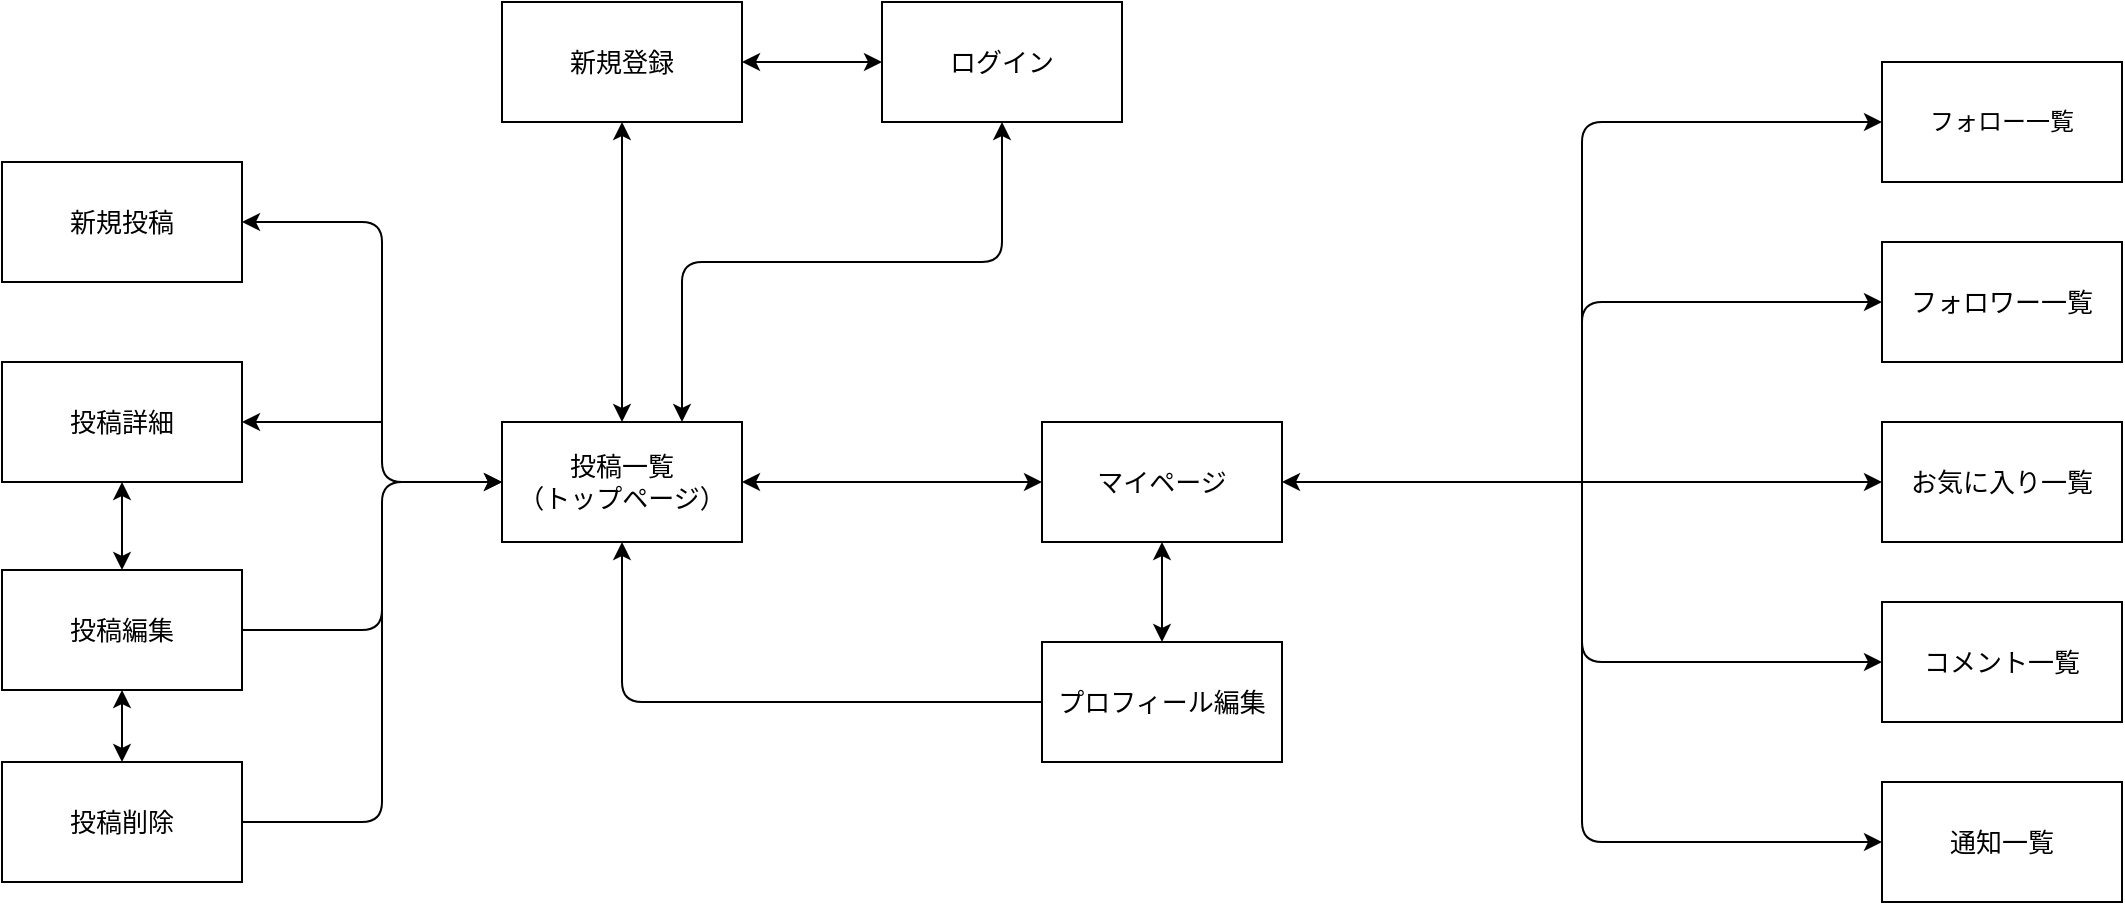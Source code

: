 <mxfile>
    <diagram id="zX04DFOyYOUxvYwNtEzM" name="画面遷移図">
        <mxGraphModel dx="973" dy="532" grid="1" gridSize="10" guides="1" tooltips="1" connect="1" arrows="1" fold="1" page="1" pageScale="1" pageWidth="1169" pageHeight="827" math="0" shadow="0">
            <root>
                <mxCell id="0"/>
                <mxCell id="1" parent="0"/>
                <mxCell id="34" style="edgeStyle=none;html=1;fontSize=13;startArrow=classic;startFill=1;endArrow=none;endFill=0;" parent="1" source="2" edge="1">
                    <mxGeometry relative="1" as="geometry">
                        <mxPoint x="850" y="240" as="targetPoint"/>
                        <Array as="points">
                            <mxPoint x="850" y="130"/>
                        </Array>
                    </mxGeometry>
                </mxCell>
                <mxCell id="2" value="フォロー一覧" style="whiteSpace=wrap;html=1;" parent="1" vertex="1">
                    <mxGeometry x="1000" y="100" width="120" height="60" as="geometry"/>
                </mxCell>
                <mxCell id="33" style="edgeStyle=none;html=1;fontSize=13;startArrow=classic;startFill=1;endArrow=none;endFill=0;" parent="1" source="3" edge="1">
                    <mxGeometry relative="1" as="geometry">
                        <mxPoint x="850" y="310" as="targetPoint"/>
                        <Array as="points">
                            <mxPoint x="850" y="220"/>
                        </Array>
                    </mxGeometry>
                </mxCell>
                <mxCell id="3" value="フォロワー一覧" style="whiteSpace=wrap;html=1;fontSize=13;" parent="1" vertex="1">
                    <mxGeometry x="1000" y="190" width="120" height="60" as="geometry"/>
                </mxCell>
                <mxCell id="4" value="お気に入り一覧" style="whiteSpace=wrap;html=1;fontSize=13;" parent="1" vertex="1">
                    <mxGeometry x="1000" y="280" width="120" height="60" as="geometry"/>
                </mxCell>
                <mxCell id="35" style="edgeStyle=none;html=1;fontSize=13;startArrow=classic;startFill=1;endArrow=none;endFill=0;" parent="1" source="6" edge="1">
                    <mxGeometry relative="1" as="geometry">
                        <mxPoint x="850" y="310" as="targetPoint"/>
                        <Array as="points">
                            <mxPoint x="850" y="400"/>
                        </Array>
                    </mxGeometry>
                </mxCell>
                <mxCell id="6" value="コメント一覧" style="whiteSpace=wrap;html=1;fontSize=13;" parent="1" vertex="1">
                    <mxGeometry x="1000" y="370" width="120" height="60" as="geometry"/>
                </mxCell>
                <mxCell id="36" style="edgeStyle=none;html=1;fontSize=13;startArrow=classic;startFill=1;endArrow=none;endFill=0;" parent="1" source="7" edge="1">
                    <mxGeometry relative="1" as="geometry">
                        <mxPoint x="850" y="390" as="targetPoint"/>
                        <Array as="points">
                            <mxPoint x="850" y="490"/>
                        </Array>
                    </mxGeometry>
                </mxCell>
                <mxCell id="7" value="通知一覧" style="whiteSpace=wrap;html=1;fontSize=13;" parent="1" vertex="1">
                    <mxGeometry x="1000" y="460" width="120" height="60" as="geometry"/>
                </mxCell>
                <mxCell id="27" style="edgeStyle=none;html=1;entryX=1;entryY=0.5;entryDx=0;entryDy=0;fontSize=13;startArrow=classic;startFill=1;endArrow=classic;endFill=1;" parent="1" source="8" target="10" edge="1">
                    <mxGeometry relative="1" as="geometry"/>
                </mxCell>
                <mxCell id="28" style="edgeStyle=none;html=1;entryX=0.5;entryY=0;entryDx=0;entryDy=0;fontSize=13;startArrow=classic;startFill=1;endArrow=classic;endFill=1;" parent="1" source="8" target="9" edge="1">
                    <mxGeometry relative="1" as="geometry"/>
                </mxCell>
                <mxCell id="32" style="edgeStyle=none;html=1;fontSize=13;startArrow=classic;startFill=1;endArrow=classic;endFill=1;entryX=0;entryY=0.5;entryDx=0;entryDy=0;" parent="1" source="8" target="4" edge="1">
                    <mxGeometry relative="1" as="geometry">
                        <mxPoint x="760" y="310" as="targetPoint"/>
                    </mxGeometry>
                </mxCell>
                <mxCell id="8" value="マイページ" style="whiteSpace=wrap;html=1;fontSize=13;" parent="1" vertex="1">
                    <mxGeometry x="580" y="280" width="120" height="60" as="geometry"/>
                </mxCell>
                <mxCell id="29" style="edgeStyle=none;html=1;entryX=0.5;entryY=1;entryDx=0;entryDy=0;fontSize=13;startArrow=none;startFill=0;endArrow=classic;endFill=1;" parent="1" source="9" target="10" edge="1">
                    <mxGeometry relative="1" as="geometry">
                        <Array as="points">
                            <mxPoint x="370" y="420"/>
                        </Array>
                    </mxGeometry>
                </mxCell>
                <mxCell id="9" value="プロフィール編集" style="whiteSpace=wrap;html=1;fontSize=13;" parent="1" vertex="1">
                    <mxGeometry x="580" y="390" width="120" height="60" as="geometry"/>
                </mxCell>
                <mxCell id="17" style="edgeStyle=none;html=1;exitX=0;exitY=0.5;exitDx=0;exitDy=0;entryX=1;entryY=0.5;entryDx=0;entryDy=0;fontSize=13;startArrow=classic;startFill=1;" parent="1" source="10" target="11" edge="1">
                    <mxGeometry relative="1" as="geometry">
                        <Array as="points">
                            <mxPoint x="250" y="310"/>
                            <mxPoint x="250" y="180"/>
                            <mxPoint x="220" y="180"/>
                        </Array>
                    </mxGeometry>
                </mxCell>
                <mxCell id="10" value="投稿一覧&lt;br&gt;（トップページ）" style="whiteSpace=wrap;html=1;fontSize=13;" parent="1" vertex="1">
                    <mxGeometry x="310" y="280" width="120" height="60" as="geometry"/>
                </mxCell>
                <mxCell id="11" value="新規投稿" style="whiteSpace=wrap;html=1;fontSize=13;" parent="1" vertex="1">
                    <mxGeometry x="60" y="150" width="120" height="60" as="geometry"/>
                </mxCell>
                <mxCell id="18" style="edgeStyle=none;html=1;fontSize=13;startArrow=classic;startFill=1;endArrow=none;endFill=0;" parent="1" source="12" edge="1">
                    <mxGeometry relative="1" as="geometry">
                        <mxPoint x="250" y="280" as="targetPoint"/>
                    </mxGeometry>
                </mxCell>
                <mxCell id="22" style="edgeStyle=none;html=1;entryX=0.5;entryY=0;entryDx=0;entryDy=0;fontSize=13;startArrow=classic;startFill=1;endArrow=classic;endFill=1;" parent="1" source="12" target="13" edge="1">
                    <mxGeometry relative="1" as="geometry"/>
                </mxCell>
                <mxCell id="12" value="投稿詳細" style="whiteSpace=wrap;html=1;fontSize=13;" parent="1" vertex="1">
                    <mxGeometry x="60" y="250" width="120" height="60" as="geometry"/>
                </mxCell>
                <mxCell id="20" style="edgeStyle=none;html=1;fontSize=13;startArrow=none;startFill=0;endArrow=classic;endFill=1;entryX=0;entryY=0.5;entryDx=0;entryDy=0;exitX=1;exitY=0.5;exitDx=0;exitDy=0;" parent="1" source="13" target="10" edge="1">
                    <mxGeometry relative="1" as="geometry">
                        <mxPoint x="250" y="384" as="targetPoint"/>
                        <Array as="points">
                            <mxPoint x="250" y="384"/>
                            <mxPoint x="250" y="310"/>
                        </Array>
                    </mxGeometry>
                </mxCell>
                <mxCell id="21" style="edgeStyle=none;html=1;entryX=0.5;entryY=0;entryDx=0;entryDy=0;fontSize=13;startArrow=classic;startFill=1;endArrow=classic;endFill=1;" parent="1" source="13" target="14" edge="1">
                    <mxGeometry relative="1" as="geometry"/>
                </mxCell>
                <mxCell id="13" value="投稿編集" style="whiteSpace=wrap;html=1;fontSize=13;" parent="1" vertex="1">
                    <mxGeometry x="60" y="354" width="120" height="60" as="geometry"/>
                </mxCell>
                <mxCell id="19" style="edgeStyle=none;html=1;fontSize=13;startArrow=none;startFill=0;endArrow=none;endFill=0;exitX=1;exitY=0.5;exitDx=0;exitDy=0;" parent="1" source="14" edge="1">
                    <mxGeometry relative="1" as="geometry">
                        <mxPoint x="250" y="370" as="targetPoint"/>
                        <Array as="points">
                            <mxPoint x="250" y="480"/>
                        </Array>
                    </mxGeometry>
                </mxCell>
                <mxCell id="14" value="投稿削除" style="whiteSpace=wrap;html=1;fontSize=13;" parent="1" vertex="1">
                    <mxGeometry x="60" y="450" width="120" height="60" as="geometry"/>
                </mxCell>
                <mxCell id="23" style="edgeStyle=none;html=1;entryX=0.5;entryY=0;entryDx=0;entryDy=0;fontSize=13;startArrow=classic;startFill=1;endArrow=classic;endFill=1;" parent="1" source="15" target="10" edge="1">
                    <mxGeometry relative="1" as="geometry">
                        <Array as="points">
                            <mxPoint x="370" y="200"/>
                        </Array>
                    </mxGeometry>
                </mxCell>
                <mxCell id="24" style="edgeStyle=none;html=1;entryX=0;entryY=0.5;entryDx=0;entryDy=0;fontSize=13;startArrow=classic;startFill=1;endArrow=classic;endFill=1;" parent="1" source="15" target="16" edge="1">
                    <mxGeometry relative="1" as="geometry"/>
                </mxCell>
                <mxCell id="15" value="新規登録" style="whiteSpace=wrap;html=1;fontSize=13;" parent="1" vertex="1">
                    <mxGeometry x="310" y="70" width="120" height="60" as="geometry"/>
                </mxCell>
                <mxCell id="25" style="edgeStyle=none;html=1;entryX=0.75;entryY=0;entryDx=0;entryDy=0;fontSize=13;startArrow=classic;startFill=1;endArrow=classic;endFill=1;exitX=0.5;exitY=1;exitDx=0;exitDy=0;" parent="1" source="16" target="10" edge="1">
                    <mxGeometry relative="1" as="geometry">
                        <Array as="points">
                            <mxPoint x="560" y="200"/>
                            <mxPoint x="400" y="200"/>
                        </Array>
                    </mxGeometry>
                </mxCell>
                <mxCell id="16" value="ログイン" style="whiteSpace=wrap;html=1;fontSize=13;" parent="1" vertex="1">
                    <mxGeometry x="500" y="70" width="120" height="60" as="geometry"/>
                </mxCell>
            </root>
        </mxGraphModel>
    </diagram>
    <diagram id="vlvvmcjwDH4on05KLwkE" name="ER図">
        <mxGraphModel dx="973" dy="532" grid="1" gridSize="10" guides="1" tooltips="1" connect="1" arrows="1" fold="1" page="1" pageScale="1" pageWidth="1169" pageHeight="827" math="0" shadow="0">
            <root>
                <mxCell id="XWs0DDtpmU0JPLkKXVTy-0"/>
                <mxCell id="XWs0DDtpmU0JPLkKXVTy-1" parent="XWs0DDtpmU0JPLkKXVTy-0"/>
                <mxCell id="kFcsNrejApRQYLj2k9H5-86" style="edgeStyle=none;html=1;entryX=1;entryY=0.5;entryDx=0;entryDy=0;fontSize=13;startArrow=ERone;startFill=0;endArrow=ERzeroToMany;endFill=0;exitX=0.25;exitY=1;exitDx=0;exitDy=0;" parent="XWs0DDtpmU0JPLkKXVTy-1" source="kFcsNrejApRQYLj2k9H5-0" target="kFcsNrejApRQYLj2k9H5-56" edge="1">
                    <mxGeometry relative="1" as="geometry">
                        <Array as="points">
                            <mxPoint x="360" y="695"/>
                        </Array>
                    </mxGeometry>
                </mxCell>
                <mxCell id="kFcsNrejApRQYLj2k9H5-87" style="edgeStyle=none;html=1;entryX=0;entryY=0.5;entryDx=0;entryDy=0;fontSize=13;startArrow=ERone;startFill=0;endArrow=ERzeroToMany;endFill=0;exitX=0.75;exitY=1;exitDx=0;exitDy=0;" parent="XWs0DDtpmU0JPLkKXVTy-1" source="kFcsNrejApRQYLj2k9H5-0" target="kFcsNrejApRQYLj2k9H5-43" edge="1">
                    <mxGeometry relative="1" as="geometry">
                        <Array as="points">
                            <mxPoint x="450" y="695"/>
                        </Array>
                    </mxGeometry>
                </mxCell>
                <mxCell id="kFcsNrejApRQYLj2k9H5-92" style="edgeStyle=none;html=1;entryX=0;entryY=0.5;entryDx=0;entryDy=0;fontSize=13;startArrow=ERone;startFill=0;endArrow=ERzeroToMany;endFill=0;" parent="XWs0DDtpmU0JPLkKXVTy-1" source="kFcsNrejApRQYLj2k9H5-0" target="kFcsNrejApRQYLj2k9H5-17" edge="1">
                    <mxGeometry relative="1" as="geometry">
                        <Array as="points">
                            <mxPoint x="405" y="135"/>
                        </Array>
                    </mxGeometry>
                </mxCell>
                <mxCell id="kFcsNrejApRQYLj2k9H5-0" value="Users" style="shape=table;startSize=30;container=1;collapsible=1;childLayout=tableLayout;fixedRows=1;rowLines=0;fontStyle=1;align=center;resizeLast=1;fontSize=13;" parent="XWs0DDtpmU0JPLkKXVTy-1" vertex="1">
                    <mxGeometry x="315" y="304" width="180" height="190" as="geometry"/>
                </mxCell>
                <mxCell id="kFcsNrejApRQYLj2k9H5-1" value="" style="shape=partialRectangle;collapsible=0;dropTarget=0;pointerEvents=0;fillColor=none;top=0;left=0;bottom=1;right=0;points=[[0,0.5],[1,0.5]];portConstraint=eastwest;fontSize=13;" parent="kFcsNrejApRQYLj2k9H5-0" vertex="1">
                    <mxGeometry y="30" width="180" height="30" as="geometry"/>
                </mxCell>
                <mxCell id="kFcsNrejApRQYLj2k9H5-2" value="PK" style="shape=partialRectangle;connectable=0;fillColor=none;top=0;left=0;bottom=0;right=0;fontStyle=1;overflow=hidden;fontSize=13;" parent="kFcsNrejApRQYLj2k9H5-1" vertex="1">
                    <mxGeometry width="30" height="30" as="geometry">
                        <mxRectangle width="30" height="30" as="alternateBounds"/>
                    </mxGeometry>
                </mxCell>
                <mxCell id="kFcsNrejApRQYLj2k9H5-3" value="id" style="shape=partialRectangle;connectable=0;fillColor=none;top=0;left=0;bottom=0;right=0;align=left;spacingLeft=6;fontStyle=5;overflow=hidden;fontSize=13;" parent="kFcsNrejApRQYLj2k9H5-1" vertex="1">
                    <mxGeometry x="30" width="150" height="30" as="geometry">
                        <mxRectangle width="150" height="30" as="alternateBounds"/>
                    </mxGeometry>
                </mxCell>
                <mxCell id="kFcsNrejApRQYLj2k9H5-4" value="" style="shape=partialRectangle;collapsible=0;dropTarget=0;pointerEvents=0;fillColor=none;top=0;left=0;bottom=0;right=0;points=[[0,0.5],[1,0.5]];portConstraint=eastwest;fontSize=13;" parent="kFcsNrejApRQYLj2k9H5-0" vertex="1">
                    <mxGeometry y="60" width="180" height="30" as="geometry"/>
                </mxCell>
                <mxCell id="kFcsNrejApRQYLj2k9H5-5" value="" style="shape=partialRectangle;connectable=0;fillColor=none;top=0;left=0;bottom=0;right=0;editable=1;overflow=hidden;fontSize=13;" parent="kFcsNrejApRQYLj2k9H5-4" vertex="1">
                    <mxGeometry width="30" height="30" as="geometry">
                        <mxRectangle width="30" height="30" as="alternateBounds"/>
                    </mxGeometry>
                </mxCell>
                <mxCell id="kFcsNrejApRQYLj2k9H5-6" value="nickname" style="shape=partialRectangle;connectable=0;fillColor=none;top=0;left=0;bottom=0;right=0;align=left;spacingLeft=6;overflow=hidden;fontSize=13;" parent="kFcsNrejApRQYLj2k9H5-4" vertex="1">
                    <mxGeometry x="30" width="150" height="30" as="geometry">
                        <mxRectangle width="150" height="30" as="alternateBounds"/>
                    </mxGeometry>
                </mxCell>
                <mxCell id="kFcsNrejApRQYLj2k9H5-7" value="" style="shape=partialRectangle;collapsible=0;dropTarget=0;pointerEvents=0;fillColor=none;top=0;left=0;bottom=0;right=0;points=[[0,0.5],[1,0.5]];portConstraint=eastwest;fontSize=13;" parent="kFcsNrejApRQYLj2k9H5-0" vertex="1">
                    <mxGeometry y="90" width="180" height="30" as="geometry"/>
                </mxCell>
                <mxCell id="kFcsNrejApRQYLj2k9H5-8" value="" style="shape=partialRectangle;connectable=0;fillColor=none;top=0;left=0;bottom=0;right=0;editable=1;overflow=hidden;fontSize=13;" parent="kFcsNrejApRQYLj2k9H5-7" vertex="1">
                    <mxGeometry width="30" height="30" as="geometry">
                        <mxRectangle width="30" height="30" as="alternateBounds"/>
                    </mxGeometry>
                </mxCell>
                <mxCell id="kFcsNrejApRQYLj2k9H5-9" value="email" style="shape=partialRectangle;connectable=0;fillColor=none;top=0;left=0;bottom=0;right=0;align=left;spacingLeft=6;overflow=hidden;fontSize=13;" parent="kFcsNrejApRQYLj2k9H5-7" vertex="1">
                    <mxGeometry x="30" width="150" height="30" as="geometry">
                        <mxRectangle width="150" height="30" as="alternateBounds"/>
                    </mxGeometry>
                </mxCell>
                <mxCell id="kFcsNrejApRQYLj2k9H5-10" value="" style="shape=partialRectangle;collapsible=0;dropTarget=0;pointerEvents=0;fillColor=none;top=0;left=0;bottom=0;right=0;points=[[0,0.5],[1,0.5]];portConstraint=eastwest;fontSize=13;" parent="kFcsNrejApRQYLj2k9H5-0" vertex="1">
                    <mxGeometry y="120" width="180" height="30" as="geometry"/>
                </mxCell>
                <mxCell id="kFcsNrejApRQYLj2k9H5-11" value="" style="shape=partialRectangle;connectable=0;fillColor=none;top=0;left=0;bottom=0;right=0;editable=1;overflow=hidden;fontSize=13;" parent="kFcsNrejApRQYLj2k9H5-10" vertex="1">
                    <mxGeometry width="30" height="30" as="geometry">
                        <mxRectangle width="30" height="30" as="alternateBounds"/>
                    </mxGeometry>
                </mxCell>
                <mxCell id="kFcsNrejApRQYLj2k9H5-12" value="encrypted_password" style="shape=partialRectangle;connectable=0;fillColor=none;top=0;left=0;bottom=0;right=0;align=left;spacingLeft=6;overflow=hidden;fontSize=13;" parent="kFcsNrejApRQYLj2k9H5-10" vertex="1">
                    <mxGeometry x="30" width="150" height="30" as="geometry">
                        <mxRectangle width="150" height="30" as="alternateBounds"/>
                    </mxGeometry>
                </mxCell>
                <mxCell id="kFcsNrejApRQYLj2k9H5-71" style="shape=partialRectangle;collapsible=0;dropTarget=0;pointerEvents=0;fillColor=none;top=0;left=0;bottom=0;right=0;points=[[0,0.5],[1,0.5]];portConstraint=eastwest;fontSize=13;" parent="kFcsNrejApRQYLj2k9H5-0" vertex="1">
                    <mxGeometry y="150" width="180" height="30" as="geometry"/>
                </mxCell>
                <mxCell id="kFcsNrejApRQYLj2k9H5-72" style="shape=partialRectangle;connectable=0;fillColor=none;top=0;left=0;bottom=0;right=0;editable=1;overflow=hidden;fontSize=13;" parent="kFcsNrejApRQYLj2k9H5-71" vertex="1">
                    <mxGeometry width="30" height="30" as="geometry">
                        <mxRectangle width="30" height="30" as="alternateBounds"/>
                    </mxGeometry>
                </mxCell>
                <mxCell id="kFcsNrejApRQYLj2k9H5-73" value="profile" style="shape=partialRectangle;connectable=0;fillColor=none;top=0;left=0;bottom=0;right=0;align=left;spacingLeft=6;overflow=hidden;fontSize=13;" parent="kFcsNrejApRQYLj2k9H5-71" vertex="1">
                    <mxGeometry x="30" width="150" height="30" as="geometry">
                        <mxRectangle width="150" height="30" as="alternateBounds"/>
                    </mxGeometry>
                </mxCell>
                <mxCell id="kFcsNrejApRQYLj2k9H5-13" value="Favorites" style="shape=table;startSize=30;container=1;collapsible=1;childLayout=tableLayout;fixedRows=1;rowLines=0;fontStyle=1;align=center;resizeLast=1;fontSize=13;" parent="XWs0DDtpmU0JPLkKXVTy-1" vertex="1">
                    <mxGeometry x="495" y="60" width="180" height="130" as="geometry"/>
                </mxCell>
                <mxCell id="kFcsNrejApRQYLj2k9H5-14" value="" style="shape=partialRectangle;collapsible=0;dropTarget=0;pointerEvents=0;fillColor=none;top=0;left=0;bottom=1;right=0;points=[[0,0.5],[1,0.5]];portConstraint=eastwest;fontSize=13;" parent="kFcsNrejApRQYLj2k9H5-13" vertex="1">
                    <mxGeometry y="30" width="180" height="30" as="geometry"/>
                </mxCell>
                <mxCell id="kFcsNrejApRQYLj2k9H5-15" value="PK" style="shape=partialRectangle;connectable=0;fillColor=none;top=0;left=0;bottom=0;right=0;fontStyle=1;overflow=hidden;fontSize=13;" parent="kFcsNrejApRQYLj2k9H5-14" vertex="1">
                    <mxGeometry width="30" height="30" as="geometry">
                        <mxRectangle width="30" height="30" as="alternateBounds"/>
                    </mxGeometry>
                </mxCell>
                <mxCell id="kFcsNrejApRQYLj2k9H5-16" value="id" style="shape=partialRectangle;connectable=0;fillColor=none;top=0;left=0;bottom=0;right=0;align=left;spacingLeft=6;fontStyle=5;overflow=hidden;fontSize=13;" parent="kFcsNrejApRQYLj2k9H5-14" vertex="1">
                    <mxGeometry x="30" width="150" height="30" as="geometry">
                        <mxRectangle width="150" height="30" as="alternateBounds"/>
                    </mxGeometry>
                </mxCell>
                <mxCell id="kFcsNrejApRQYLj2k9H5-17" value="" style="shape=partialRectangle;collapsible=0;dropTarget=0;pointerEvents=0;fillColor=none;top=0;left=0;bottom=0;right=0;points=[[0,0.5],[1,0.5]];portConstraint=eastwest;fontSize=13;" parent="kFcsNrejApRQYLj2k9H5-13" vertex="1">
                    <mxGeometry y="60" width="180" height="30" as="geometry"/>
                </mxCell>
                <mxCell id="kFcsNrejApRQYLj2k9H5-18" value="FK1" style="shape=partialRectangle;connectable=0;fillColor=none;top=0;left=0;bottom=0;right=0;editable=1;overflow=hidden;fontSize=13;" parent="kFcsNrejApRQYLj2k9H5-17" vertex="1">
                    <mxGeometry width="30" height="30" as="geometry">
                        <mxRectangle width="30" height="30" as="alternateBounds"/>
                    </mxGeometry>
                </mxCell>
                <mxCell id="kFcsNrejApRQYLj2k9H5-19" value="user_id" style="shape=partialRectangle;connectable=0;fillColor=none;top=0;left=0;bottom=0;right=0;align=left;spacingLeft=6;overflow=hidden;fontSize=13;" parent="kFcsNrejApRQYLj2k9H5-17" vertex="1">
                    <mxGeometry x="30" width="150" height="30" as="geometry">
                        <mxRectangle width="150" height="30" as="alternateBounds"/>
                    </mxGeometry>
                </mxCell>
                <mxCell id="kFcsNrejApRQYLj2k9H5-20" value="" style="shape=partialRectangle;collapsible=0;dropTarget=0;pointerEvents=0;fillColor=none;top=0;left=0;bottom=0;right=0;points=[[0,0.5],[1,0.5]];portConstraint=eastwest;fontSize=13;" parent="kFcsNrejApRQYLj2k9H5-13" vertex="1">
                    <mxGeometry y="90" width="180" height="30" as="geometry"/>
                </mxCell>
                <mxCell id="kFcsNrejApRQYLj2k9H5-21" value="FK2" style="shape=partialRectangle;connectable=0;fillColor=none;top=0;left=0;bottom=0;right=0;editable=1;overflow=hidden;fontSize=13;" parent="kFcsNrejApRQYLj2k9H5-20" vertex="1">
                    <mxGeometry width="30" height="30" as="geometry">
                        <mxRectangle width="30" height="30" as="alternateBounds"/>
                    </mxGeometry>
                </mxCell>
                <mxCell id="kFcsNrejApRQYLj2k9H5-22" value="post_id" style="shape=partialRectangle;connectable=0;fillColor=none;top=0;left=0;bottom=0;right=0;align=left;spacingLeft=6;overflow=hidden;fontSize=13;" parent="kFcsNrejApRQYLj2k9H5-20" vertex="1">
                    <mxGeometry x="30" width="150" height="30" as="geometry">
                        <mxRectangle width="150" height="30" as="alternateBounds"/>
                    </mxGeometry>
                </mxCell>
                <mxCell id="kFcsNrejApRQYLj2k9H5-89" style="edgeStyle=none;html=1;entryX=1.007;entryY=0.747;entryDx=0;entryDy=0;entryPerimeter=0;fontSize=13;startArrow=ERmandOne;startFill=0;endArrow=ERzeroToMany;endFill=0;exitX=0.5;exitY=1;exitDx=0;exitDy=0;" parent="XWs0DDtpmU0JPLkKXVTy-1" source="kFcsNrejApRQYLj2k9H5-26" target="kFcsNrejApRQYLj2k9H5-43" edge="1">
                    <mxGeometry relative="1" as="geometry">
                        <mxPoint x="765" y="590" as="sourcePoint"/>
                        <Array as="points">
                            <mxPoint x="765" y="702"/>
                        </Array>
                    </mxGeometry>
                </mxCell>
                <mxCell id="kFcsNrejApRQYLj2k9H5-93" style="edgeStyle=none;html=1;entryX=1;entryY=0.5;entryDx=0;entryDy=0;fontSize=13;startArrow=ERmandOne;startFill=0;endArrow=ERzeroToMany;endFill=0;" parent="XWs0DDtpmU0JPLkKXVTy-1" source="kFcsNrejApRQYLj2k9H5-26" target="kFcsNrejApRQYLj2k9H5-17" edge="1">
                    <mxGeometry relative="1" as="geometry">
                        <Array as="points">
                            <mxPoint x="765" y="135"/>
                        </Array>
                    </mxGeometry>
                </mxCell>
                <mxCell id="kFcsNrejApRQYLj2k9H5-26" value="Posts" style="shape=table;startSize=30;container=1;collapsible=1;childLayout=tableLayout;fixedRows=1;rowLines=0;fontStyle=1;align=center;resizeLast=1;fontSize=13;" parent="XWs0DDtpmU0JPLkKXVTy-1" vertex="1">
                    <mxGeometry x="675" y="274" width="180" height="250" as="geometry"/>
                </mxCell>
                <mxCell id="kFcsNrejApRQYLj2k9H5-27" value="" style="shape=partialRectangle;collapsible=0;dropTarget=0;pointerEvents=0;fillColor=none;top=0;left=0;bottom=1;right=0;points=[[0,0.5],[1,0.5]];portConstraint=eastwest;fontSize=13;" parent="kFcsNrejApRQYLj2k9H5-26" vertex="1">
                    <mxGeometry y="30" width="180" height="30" as="geometry"/>
                </mxCell>
                <mxCell id="kFcsNrejApRQYLj2k9H5-28" value="PK" style="shape=partialRectangle;connectable=0;fillColor=none;top=0;left=0;bottom=0;right=0;fontStyle=1;overflow=hidden;fontSize=13;" parent="kFcsNrejApRQYLj2k9H5-27" vertex="1">
                    <mxGeometry width="30" height="30" as="geometry">
                        <mxRectangle width="30" height="30" as="alternateBounds"/>
                    </mxGeometry>
                </mxCell>
                <mxCell id="kFcsNrejApRQYLj2k9H5-29" value="id" style="shape=partialRectangle;connectable=0;fillColor=none;top=0;left=0;bottom=0;right=0;align=left;spacingLeft=6;fontStyle=5;overflow=hidden;fontSize=13;" parent="kFcsNrejApRQYLj2k9H5-27" vertex="1">
                    <mxGeometry x="30" width="150" height="30" as="geometry">
                        <mxRectangle width="150" height="30" as="alternateBounds"/>
                    </mxGeometry>
                </mxCell>
                <mxCell id="kFcsNrejApRQYLj2k9H5-77" style="shape=partialRectangle;collapsible=0;dropTarget=0;pointerEvents=0;fillColor=none;top=0;left=0;bottom=0;right=0;points=[[0,0.5],[1,0.5]];portConstraint=eastwest;fontSize=13;" parent="kFcsNrejApRQYLj2k9H5-26" vertex="1">
                    <mxGeometry y="60" width="180" height="30" as="geometry"/>
                </mxCell>
                <mxCell id="kFcsNrejApRQYLj2k9H5-78" value="FK" style="shape=partialRectangle;connectable=0;fillColor=none;top=0;left=0;bottom=0;right=0;editable=1;overflow=hidden;fontSize=13;" parent="kFcsNrejApRQYLj2k9H5-77" vertex="1">
                    <mxGeometry width="30" height="30" as="geometry">
                        <mxRectangle width="30" height="30" as="alternateBounds"/>
                    </mxGeometry>
                </mxCell>
                <mxCell id="kFcsNrejApRQYLj2k9H5-79" value="user_id" style="shape=partialRectangle;connectable=0;fillColor=none;top=0;left=0;bottom=0;right=0;align=left;spacingLeft=6;overflow=hidden;fontSize=13;" parent="kFcsNrejApRQYLj2k9H5-77" vertex="1">
                    <mxGeometry x="30" width="150" height="30" as="geometry">
                        <mxRectangle width="150" height="30" as="alternateBounds"/>
                    </mxGeometry>
                </mxCell>
                <mxCell id="kFcsNrejApRQYLj2k9H5-30" value="" style="shape=partialRectangle;collapsible=0;dropTarget=0;pointerEvents=0;fillColor=none;top=0;left=0;bottom=0;right=0;points=[[0,0.5],[1,0.5]];portConstraint=eastwest;fontSize=13;" parent="kFcsNrejApRQYLj2k9H5-26" vertex="1">
                    <mxGeometry y="90" width="180" height="30" as="geometry"/>
                </mxCell>
                <mxCell id="kFcsNrejApRQYLj2k9H5-31" value="" style="shape=partialRectangle;connectable=0;fillColor=none;top=0;left=0;bottom=0;right=0;editable=1;overflow=hidden;fontSize=13;" parent="kFcsNrejApRQYLj2k9H5-30" vertex="1">
                    <mxGeometry width="30" height="30" as="geometry">
                        <mxRectangle width="30" height="30" as="alternateBounds"/>
                    </mxGeometry>
                </mxCell>
                <mxCell id="kFcsNrejApRQYLj2k9H5-32" value="title" style="shape=partialRectangle;connectable=0;fillColor=none;top=0;left=0;bottom=0;right=0;align=left;spacingLeft=6;overflow=hidden;fontSize=13;" parent="kFcsNrejApRQYLj2k9H5-30" vertex="1">
                    <mxGeometry x="30" width="150" height="30" as="geometry">
                        <mxRectangle width="150" height="30" as="alternateBounds"/>
                    </mxGeometry>
                </mxCell>
                <mxCell id="kFcsNrejApRQYLj2k9H5-33" value="" style="shape=partialRectangle;collapsible=0;dropTarget=0;pointerEvents=0;fillColor=none;top=0;left=0;bottom=0;right=0;points=[[0,0.5],[1,0.5]];portConstraint=eastwest;fontSize=13;" parent="kFcsNrejApRQYLj2k9H5-26" vertex="1">
                    <mxGeometry y="120" width="180" height="30" as="geometry"/>
                </mxCell>
                <mxCell id="kFcsNrejApRQYLj2k9H5-34" value="" style="shape=partialRectangle;connectable=0;fillColor=none;top=0;left=0;bottom=0;right=0;editable=1;overflow=hidden;fontSize=13;" parent="kFcsNrejApRQYLj2k9H5-33" vertex="1">
                    <mxGeometry width="30" height="30" as="geometry">
                        <mxRectangle width="30" height="30" as="alternateBounds"/>
                    </mxGeometry>
                </mxCell>
                <mxCell id="kFcsNrejApRQYLj2k9H5-35" value="content" style="shape=partialRectangle;connectable=0;fillColor=none;top=0;left=0;bottom=0;right=0;align=left;spacingLeft=6;overflow=hidden;fontSize=13;" parent="kFcsNrejApRQYLj2k9H5-33" vertex="1">
                    <mxGeometry x="30" width="150" height="30" as="geometry">
                        <mxRectangle width="150" height="30" as="alternateBounds"/>
                    </mxGeometry>
                </mxCell>
                <mxCell id="kFcsNrejApRQYLj2k9H5-36" value="" style="shape=partialRectangle;collapsible=0;dropTarget=0;pointerEvents=0;fillColor=none;top=0;left=0;bottom=0;right=0;points=[[0,0.5],[1,0.5]];portConstraint=eastwest;fontSize=13;" parent="kFcsNrejApRQYLj2k9H5-26" vertex="1">
                    <mxGeometry y="150" width="180" height="30" as="geometry"/>
                </mxCell>
                <mxCell id="kFcsNrejApRQYLj2k9H5-37" value="" style="shape=partialRectangle;connectable=0;fillColor=none;top=0;left=0;bottom=0;right=0;editable=1;overflow=hidden;fontSize=13;" parent="kFcsNrejApRQYLj2k9H5-36" vertex="1">
                    <mxGeometry width="30" height="30" as="geometry">
                        <mxRectangle width="30" height="30" as="alternateBounds"/>
                    </mxGeometry>
                </mxCell>
                <mxCell id="kFcsNrejApRQYLj2k9H5-38" value="category_id" style="shape=partialRectangle;connectable=0;fillColor=none;top=0;left=0;bottom=0;right=0;align=left;spacingLeft=6;overflow=hidden;fontSize=13;" parent="kFcsNrejApRQYLj2k9H5-36" vertex="1">
                    <mxGeometry x="30" width="150" height="30" as="geometry">
                        <mxRectangle width="150" height="30" as="alternateBounds"/>
                    </mxGeometry>
                </mxCell>
                <mxCell id="kFcsNrejApRQYLj2k9H5-74" style="shape=partialRectangle;collapsible=0;dropTarget=0;pointerEvents=0;fillColor=none;top=0;left=0;bottom=0;right=0;points=[[0,0.5],[1,0.5]];portConstraint=eastwest;fontSize=13;" parent="kFcsNrejApRQYLj2k9H5-26" vertex="1">
                    <mxGeometry y="180" width="180" height="30" as="geometry"/>
                </mxCell>
                <mxCell id="kFcsNrejApRQYLj2k9H5-75" style="shape=partialRectangle;connectable=0;fillColor=none;top=0;left=0;bottom=0;right=0;editable=1;overflow=hidden;fontSize=13;" parent="kFcsNrejApRQYLj2k9H5-74" vertex="1">
                    <mxGeometry width="30" height="30" as="geometry">
                        <mxRectangle width="30" height="30" as="alternateBounds"/>
                    </mxGeometry>
                </mxCell>
                <mxCell id="kFcsNrejApRQYLj2k9H5-76" value="link" style="shape=partialRectangle;connectable=0;fillColor=none;top=0;left=0;bottom=0;right=0;align=left;spacingLeft=6;overflow=hidden;fontSize=13;" parent="kFcsNrejApRQYLj2k9H5-74" vertex="1">
                    <mxGeometry x="30" width="150" height="30" as="geometry">
                        <mxRectangle width="150" height="30" as="alternateBounds"/>
                    </mxGeometry>
                </mxCell>
                <mxCell id="kFcsNrejApRQYLj2k9H5-80" style="shape=partialRectangle;collapsible=0;dropTarget=0;pointerEvents=0;fillColor=none;top=0;left=0;bottom=0;right=0;points=[[0,0.5],[1,0.5]];portConstraint=eastwest;fontSize=13;" parent="kFcsNrejApRQYLj2k9H5-26" vertex="1">
                    <mxGeometry y="210" width="180" height="30" as="geometry"/>
                </mxCell>
                <mxCell id="kFcsNrejApRQYLj2k9H5-81" style="shape=partialRectangle;connectable=0;fillColor=none;top=0;left=0;bottom=0;right=0;editable=1;overflow=hidden;fontSize=13;" parent="kFcsNrejApRQYLj2k9H5-80" vertex="1">
                    <mxGeometry width="30" height="30" as="geometry">
                        <mxRectangle width="30" height="30" as="alternateBounds"/>
                    </mxGeometry>
                </mxCell>
                <mxCell id="kFcsNrejApRQYLj2k9H5-82" value="tag" style="shape=partialRectangle;connectable=0;fillColor=none;top=0;left=0;bottom=0;right=0;align=left;spacingLeft=6;overflow=hidden;fontSize=13;" parent="kFcsNrejApRQYLj2k9H5-80" vertex="1">
                    <mxGeometry x="30" width="150" height="30" as="geometry">
                        <mxRectangle width="150" height="30" as="alternateBounds"/>
                    </mxGeometry>
                </mxCell>
                <mxCell id="kFcsNrejApRQYLj2k9H5-39" value="Comments" style="shape=table;startSize=30;container=1;collapsible=1;childLayout=tableLayout;fixedRows=1;rowLines=0;fontStyle=1;align=center;resizeLast=1;fontSize=13;" parent="XWs0DDtpmU0JPLkKXVTy-1" vertex="1">
                    <mxGeometry x="495" y="620" width="180" height="160" as="geometry"/>
                </mxCell>
                <mxCell id="kFcsNrejApRQYLj2k9H5-40" value="" style="shape=partialRectangle;collapsible=0;dropTarget=0;pointerEvents=0;fillColor=none;top=0;left=0;bottom=1;right=0;points=[[0,0.5],[1,0.5]];portConstraint=eastwest;fontSize=13;" parent="kFcsNrejApRQYLj2k9H5-39" vertex="1">
                    <mxGeometry y="30" width="180" height="30" as="geometry"/>
                </mxCell>
                <mxCell id="kFcsNrejApRQYLj2k9H5-41" value="PK" style="shape=partialRectangle;connectable=0;fillColor=none;top=0;left=0;bottom=0;right=0;fontStyle=1;overflow=hidden;fontSize=13;" parent="kFcsNrejApRQYLj2k9H5-40" vertex="1">
                    <mxGeometry width="30" height="30" as="geometry">
                        <mxRectangle width="30" height="30" as="alternateBounds"/>
                    </mxGeometry>
                </mxCell>
                <mxCell id="kFcsNrejApRQYLj2k9H5-42" value="id" style="shape=partialRectangle;connectable=0;fillColor=none;top=0;left=0;bottom=0;right=0;align=left;spacingLeft=6;fontStyle=5;overflow=hidden;fontSize=13;" parent="kFcsNrejApRQYLj2k9H5-40" vertex="1">
                    <mxGeometry x="30" width="150" height="30" as="geometry">
                        <mxRectangle width="150" height="30" as="alternateBounds"/>
                    </mxGeometry>
                </mxCell>
                <mxCell id="kFcsNrejApRQYLj2k9H5-43" value="" style="shape=partialRectangle;collapsible=0;dropTarget=0;pointerEvents=0;fillColor=none;top=0;left=0;bottom=0;right=0;points=[[0,0.5],[1,0.5]];portConstraint=eastwest;fontSize=13;" parent="kFcsNrejApRQYLj2k9H5-39" vertex="1">
                    <mxGeometry y="60" width="180" height="30" as="geometry"/>
                </mxCell>
                <mxCell id="kFcsNrejApRQYLj2k9H5-44" value="FK1" style="shape=partialRectangle;connectable=0;fillColor=none;top=0;left=0;bottom=0;right=0;editable=1;overflow=hidden;fontSize=13;" parent="kFcsNrejApRQYLj2k9H5-43" vertex="1">
                    <mxGeometry width="30" height="30" as="geometry">
                        <mxRectangle width="30" height="30" as="alternateBounds"/>
                    </mxGeometry>
                </mxCell>
                <mxCell id="kFcsNrejApRQYLj2k9H5-45" value="user_id" style="shape=partialRectangle;connectable=0;fillColor=none;top=0;left=0;bottom=0;right=0;align=left;spacingLeft=6;overflow=hidden;fontSize=13;" parent="kFcsNrejApRQYLj2k9H5-43" vertex="1">
                    <mxGeometry x="30" width="150" height="30" as="geometry">
                        <mxRectangle width="150" height="30" as="alternateBounds"/>
                    </mxGeometry>
                </mxCell>
                <mxCell id="kFcsNrejApRQYLj2k9H5-46" value="" style="shape=partialRectangle;collapsible=0;dropTarget=0;pointerEvents=0;fillColor=none;top=0;left=0;bottom=0;right=0;points=[[0,0.5],[1,0.5]];portConstraint=eastwest;fontSize=13;" parent="kFcsNrejApRQYLj2k9H5-39" vertex="1">
                    <mxGeometry y="90" width="180" height="30" as="geometry"/>
                </mxCell>
                <mxCell id="kFcsNrejApRQYLj2k9H5-47" value="FK2" style="shape=partialRectangle;connectable=0;fillColor=none;top=0;left=0;bottom=0;right=0;editable=1;overflow=hidden;fontSize=13;" parent="kFcsNrejApRQYLj2k9H5-46" vertex="1">
                    <mxGeometry width="30" height="30" as="geometry">
                        <mxRectangle width="30" height="30" as="alternateBounds"/>
                    </mxGeometry>
                </mxCell>
                <mxCell id="kFcsNrejApRQYLj2k9H5-48" value="post_id" style="shape=partialRectangle;connectable=0;fillColor=none;top=0;left=0;bottom=0;right=0;align=left;spacingLeft=6;overflow=hidden;fontSize=13;" parent="kFcsNrejApRQYLj2k9H5-46" vertex="1">
                    <mxGeometry x="30" width="150" height="30" as="geometry">
                        <mxRectangle width="150" height="30" as="alternateBounds"/>
                    </mxGeometry>
                </mxCell>
                <mxCell id="kFcsNrejApRQYLj2k9H5-83" style="shape=partialRectangle;collapsible=0;dropTarget=0;pointerEvents=0;fillColor=none;top=0;left=0;bottom=0;right=0;points=[[0,0.5],[1,0.5]];portConstraint=eastwest;fontSize=13;" parent="kFcsNrejApRQYLj2k9H5-39" vertex="1">
                    <mxGeometry y="120" width="180" height="30" as="geometry"/>
                </mxCell>
                <mxCell id="kFcsNrejApRQYLj2k9H5-84" style="shape=partialRectangle;connectable=0;fillColor=none;top=0;left=0;bottom=0;right=0;editable=1;overflow=hidden;fontSize=13;" parent="kFcsNrejApRQYLj2k9H5-83" vertex="1">
                    <mxGeometry width="30" height="30" as="geometry">
                        <mxRectangle width="30" height="30" as="alternateBounds"/>
                    </mxGeometry>
                </mxCell>
                <mxCell id="kFcsNrejApRQYLj2k9H5-85" value="text" style="shape=partialRectangle;connectable=0;fillColor=none;top=0;left=0;bottom=0;right=0;align=left;spacingLeft=6;overflow=hidden;fontSize=13;" parent="kFcsNrejApRQYLj2k9H5-83" vertex="1">
                    <mxGeometry x="30" width="150" height="30" as="geometry">
                        <mxRectangle width="150" height="30" as="alternateBounds"/>
                    </mxGeometry>
                </mxCell>
                <mxCell id="kFcsNrejApRQYLj2k9H5-52" value="Relationship" style="shape=table;startSize=30;container=1;collapsible=1;childLayout=tableLayout;fixedRows=1;rowLines=0;fontStyle=1;align=center;resizeLast=1;fontSize=13;" parent="XWs0DDtpmU0JPLkKXVTy-1" vertex="1">
                    <mxGeometry x="135" y="620" width="180" height="130" as="geometry"/>
                </mxCell>
                <mxCell id="kFcsNrejApRQYLj2k9H5-53" value="" style="shape=partialRectangle;collapsible=0;dropTarget=0;pointerEvents=0;fillColor=none;top=0;left=0;bottom=1;right=0;points=[[0,0.5],[1,0.5]];portConstraint=eastwest;fontSize=13;" parent="kFcsNrejApRQYLj2k9H5-52" vertex="1">
                    <mxGeometry y="30" width="180" height="30" as="geometry"/>
                </mxCell>
                <mxCell id="kFcsNrejApRQYLj2k9H5-54" value="PK" style="shape=partialRectangle;connectable=0;fillColor=none;top=0;left=0;bottom=0;right=0;fontStyle=1;overflow=hidden;fontSize=13;" parent="kFcsNrejApRQYLj2k9H5-53" vertex="1">
                    <mxGeometry width="30" height="30" as="geometry">
                        <mxRectangle width="30" height="30" as="alternateBounds"/>
                    </mxGeometry>
                </mxCell>
                <mxCell id="kFcsNrejApRQYLj2k9H5-55" value="id" style="shape=partialRectangle;connectable=0;fillColor=none;top=0;left=0;bottom=0;right=0;align=left;spacingLeft=6;fontStyle=5;overflow=hidden;fontSize=13;" parent="kFcsNrejApRQYLj2k9H5-53" vertex="1">
                    <mxGeometry x="30" width="150" height="30" as="geometry">
                        <mxRectangle width="150" height="30" as="alternateBounds"/>
                    </mxGeometry>
                </mxCell>
                <mxCell id="kFcsNrejApRQYLj2k9H5-56" value="" style="shape=partialRectangle;collapsible=0;dropTarget=0;pointerEvents=0;fillColor=none;top=0;left=0;bottom=0;right=0;points=[[0,0.5],[1,0.5]];portConstraint=eastwest;fontSize=13;" parent="kFcsNrejApRQYLj2k9H5-52" vertex="1">
                    <mxGeometry y="60" width="180" height="30" as="geometry"/>
                </mxCell>
                <mxCell id="kFcsNrejApRQYLj2k9H5-57" value="FK1" style="shape=partialRectangle;connectable=0;fillColor=none;top=0;left=0;bottom=0;right=0;editable=1;overflow=hidden;fontSize=13;" parent="kFcsNrejApRQYLj2k9H5-56" vertex="1">
                    <mxGeometry width="30" height="30" as="geometry">
                        <mxRectangle width="30" height="30" as="alternateBounds"/>
                    </mxGeometry>
                </mxCell>
                <mxCell id="kFcsNrejApRQYLj2k9H5-58" value="following_id" style="shape=partialRectangle;connectable=0;fillColor=none;top=0;left=0;bottom=0;right=0;align=left;spacingLeft=6;overflow=hidden;fontSize=13;" parent="kFcsNrejApRQYLj2k9H5-56" vertex="1">
                    <mxGeometry x="30" width="150" height="30" as="geometry">
                        <mxRectangle width="150" height="30" as="alternateBounds"/>
                    </mxGeometry>
                </mxCell>
                <mxCell id="kFcsNrejApRQYLj2k9H5-59" value="" style="shape=partialRectangle;collapsible=0;dropTarget=0;pointerEvents=0;fillColor=none;top=0;left=0;bottom=0;right=0;points=[[0,0.5],[1,0.5]];portConstraint=eastwest;fontSize=13;" parent="kFcsNrejApRQYLj2k9H5-52" vertex="1">
                    <mxGeometry y="90" width="180" height="30" as="geometry"/>
                </mxCell>
                <mxCell id="kFcsNrejApRQYLj2k9H5-60" value="FK2" style="shape=partialRectangle;connectable=0;fillColor=none;top=0;left=0;bottom=0;right=0;editable=1;overflow=hidden;fontSize=13;" parent="kFcsNrejApRQYLj2k9H5-59" vertex="1">
                    <mxGeometry width="30" height="30" as="geometry">
                        <mxRectangle width="30" height="30" as="alternateBounds"/>
                    </mxGeometry>
                </mxCell>
                <mxCell id="kFcsNrejApRQYLj2k9H5-61" value="followed_id" style="shape=partialRectangle;connectable=0;fillColor=none;top=0;left=0;bottom=0;right=0;align=left;spacingLeft=6;overflow=hidden;fontSize=13;" parent="kFcsNrejApRQYLj2k9H5-59" vertex="1">
                    <mxGeometry x="30" width="150" height="30" as="geometry">
                        <mxRectangle width="150" height="30" as="alternateBounds"/>
                    </mxGeometry>
                </mxCell>
                <mxCell id="kFcsNrejApRQYLj2k9H5-88" style="edgeStyle=none;html=1;entryX=0.5;entryY=0;entryDx=0;entryDy=0;fontSize=13;startArrow=ERone;startFill=0;endArrow=ERzeroToMany;endFill=0;exitX=0;exitY=0.5;exitDx=0;exitDy=0;" parent="XWs0DDtpmU0JPLkKXVTy-1" source="kFcsNrejApRQYLj2k9H5-7" target="kFcsNrejApRQYLj2k9H5-52" edge="1">
                    <mxGeometry relative="1" as="geometry">
                        <Array as="points">
                            <mxPoint x="225" y="409"/>
                        </Array>
                    </mxGeometry>
                </mxCell>
                <mxCell id="kFcsNrejApRQYLj2k9H5-90" style="edgeStyle=none;html=1;fontSize=13;startArrow=ERone;startFill=0;endArrow=ERzeroToMany;endFill=0;entryX=0;entryY=0.5;entryDx=0;entryDy=0;" parent="XWs0DDtpmU0JPLkKXVTy-1" source="kFcsNrejApRQYLj2k9H5-7" target="kFcsNrejApRQYLj2k9H5-33" edge="1">
                    <mxGeometry relative="1" as="geometry">
                        <mxPoint x="640" y="409" as="targetPoint"/>
                    </mxGeometry>
                </mxCell>
            </root>
        </mxGraphModel>
    </diagram>
</mxfile>